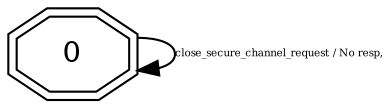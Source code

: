digraph "Automata" { 
	 "0" [shape=doubleoctagon,style=filled,fillcolor=white,URL="0"];
	 "0"->"0" [fontsize=5,label="close_secure_channel_request / No resp,",URL="t4"];
}
